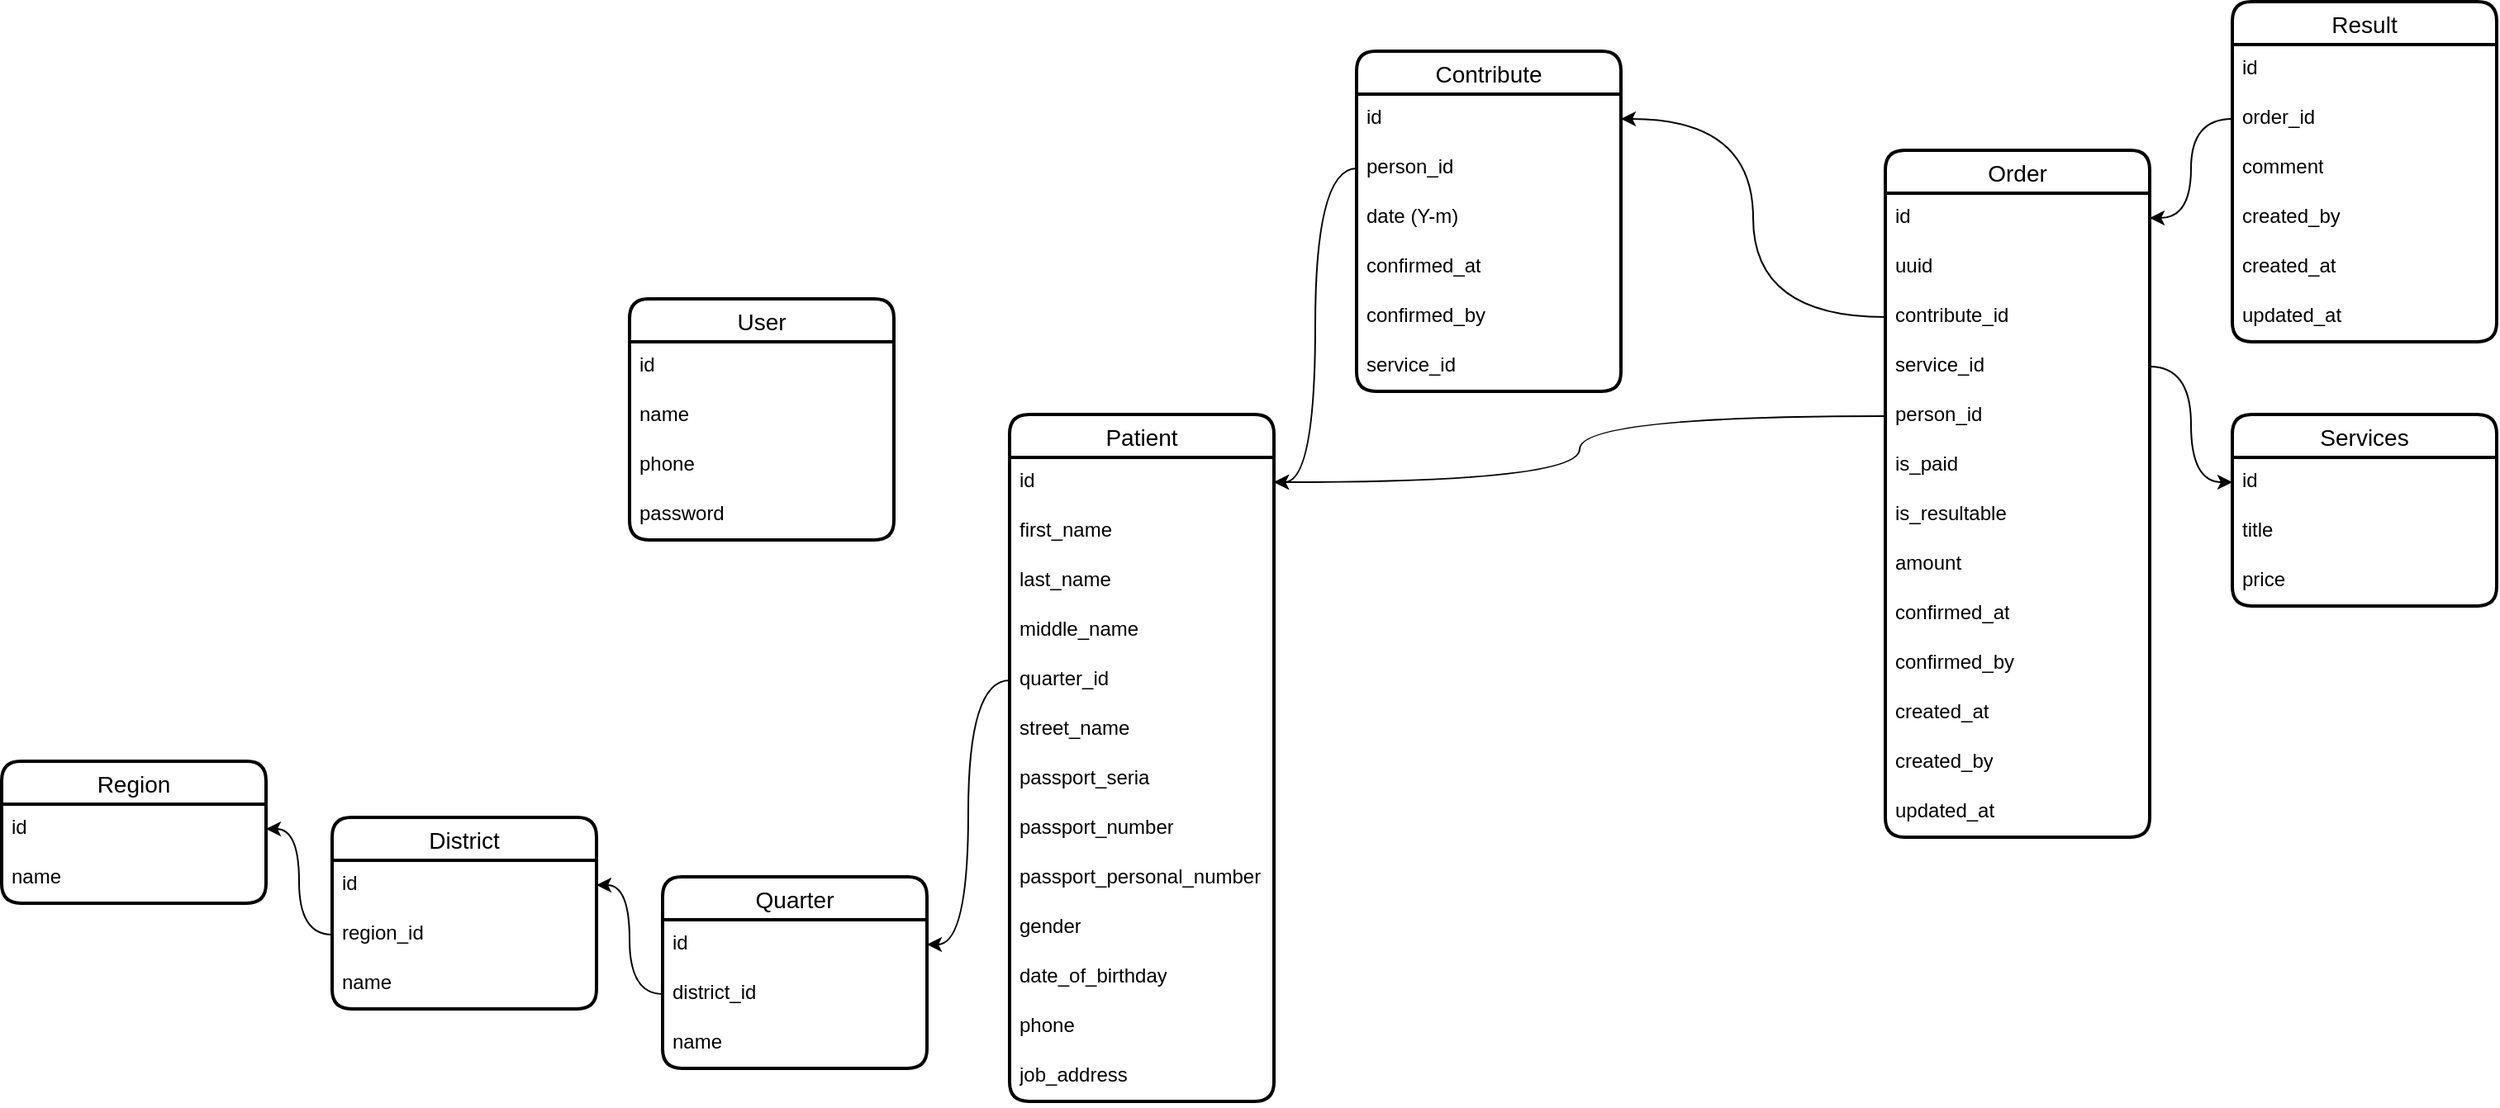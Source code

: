 <mxfile version="24.4.0" type="github" pages="3">
  <diagram id="oeY3cE-XFMkB4nPr6lH_" name="Medical">
    <mxGraphModel dx="1646" dy="422" grid="1" gridSize="10" guides="1" tooltips="1" connect="1" arrows="1" fold="1" page="1" pageScale="1" pageWidth="827" pageHeight="1169" math="0" shadow="0">
      <root>
        <mxCell id="0" />
        <mxCell id="1" parent="0" />
        <mxCell id="IxN-MtyGnQPgu1daz3V6-1" value="User" style="swimlane;fontStyle=0;childLayout=stackLayout;horizontal=1;startSize=26;horizontalStack=0;resizeParent=1;resizeParentMax=0;resizeLast=0;collapsible=1;marginBottom=0;align=center;fontSize=14;strokeWidth=2;rounded=1;shadow=0;glass=0;swimlaneLine=1;" parent="1" vertex="1">
          <mxGeometry x="30" y="560" width="160" height="146" as="geometry" />
        </mxCell>
        <mxCell id="IxN-MtyGnQPgu1daz3V6-2" value="id" style="text;strokeColor=none;fillColor=none;spacingLeft=4;spacingRight=4;overflow=hidden;rotatable=0;points=[[0,0.5],[1,0.5]];portConstraint=eastwest;fontSize=12;whiteSpace=wrap;html=1;" parent="IxN-MtyGnQPgu1daz3V6-1" vertex="1">
          <mxGeometry y="26" width="160" height="30" as="geometry" />
        </mxCell>
        <mxCell id="IxN-MtyGnQPgu1daz3V6-3" value="name" style="text;strokeColor=none;fillColor=none;spacingLeft=4;spacingRight=4;overflow=hidden;rotatable=0;points=[[0,0.5],[1,0.5]];portConstraint=eastwest;fontSize=12;whiteSpace=wrap;html=1;" parent="IxN-MtyGnQPgu1daz3V6-1" vertex="1">
          <mxGeometry y="56" width="160" height="30" as="geometry" />
        </mxCell>
        <mxCell id="IxN-MtyGnQPgu1daz3V6-4" value="phone" style="text;strokeColor=none;fillColor=none;spacingLeft=4;spacingRight=4;overflow=hidden;rotatable=0;points=[[0,0.5],[1,0.5]];portConstraint=eastwest;fontSize=12;whiteSpace=wrap;html=1;" parent="IxN-MtyGnQPgu1daz3V6-1" vertex="1">
          <mxGeometry y="86" width="160" height="30" as="geometry" />
        </mxCell>
        <mxCell id="IxN-MtyGnQPgu1daz3V6-5" value="password" style="text;strokeColor=none;fillColor=none;spacingLeft=4;spacingRight=4;overflow=hidden;rotatable=0;points=[[0,0.5],[1,0.5]];portConstraint=eastwest;fontSize=12;whiteSpace=wrap;html=1;" parent="IxN-MtyGnQPgu1daz3V6-1" vertex="1">
          <mxGeometry y="116" width="160" height="30" as="geometry" />
        </mxCell>
        <mxCell id="IxN-MtyGnQPgu1daz3V6-6" value="Patient" style="swimlane;fontStyle=0;childLayout=stackLayout;horizontal=1;startSize=26;horizontalStack=0;resizeParent=1;resizeParentMax=0;resizeLast=0;collapsible=1;marginBottom=0;align=center;fontSize=14;strokeWidth=2;rounded=1;shadow=0;glass=0;swimlaneLine=1;" parent="1" vertex="1">
          <mxGeometry x="260" y="630" width="160" height="416" as="geometry" />
        </mxCell>
        <mxCell id="IxN-MtyGnQPgu1daz3V6-7" value="id" style="text;strokeColor=none;fillColor=none;spacingLeft=4;spacingRight=4;overflow=hidden;rotatable=0;points=[[0,0.5],[1,0.5]];portConstraint=eastwest;fontSize=12;whiteSpace=wrap;html=1;" parent="IxN-MtyGnQPgu1daz3V6-6" vertex="1">
          <mxGeometry y="26" width="160" height="30" as="geometry" />
        </mxCell>
        <mxCell id="IxN-MtyGnQPgu1daz3V6-8" value="first_name" style="text;strokeColor=none;fillColor=none;spacingLeft=4;spacingRight=4;overflow=hidden;rotatable=0;points=[[0,0.5],[1,0.5]];portConstraint=eastwest;fontSize=12;whiteSpace=wrap;html=1;" parent="IxN-MtyGnQPgu1daz3V6-6" vertex="1">
          <mxGeometry y="56" width="160" height="30" as="geometry" />
        </mxCell>
        <mxCell id="IxN-MtyGnQPgu1daz3V6-9" value="last_name" style="text;strokeColor=none;fillColor=none;spacingLeft=4;spacingRight=4;overflow=hidden;rotatable=0;points=[[0,0.5],[1,0.5]];portConstraint=eastwest;fontSize=12;whiteSpace=wrap;html=1;" parent="IxN-MtyGnQPgu1daz3V6-6" vertex="1">
          <mxGeometry y="86" width="160" height="30" as="geometry" />
        </mxCell>
        <mxCell id="IxN-MtyGnQPgu1daz3V6-10" value="middle_name" style="text;strokeColor=none;fillColor=none;spacingLeft=4;spacingRight=4;overflow=hidden;rotatable=0;points=[[0,0.5],[1,0.5]];portConstraint=eastwest;fontSize=12;whiteSpace=wrap;html=1;" parent="IxN-MtyGnQPgu1daz3V6-6" vertex="1">
          <mxGeometry y="116" width="160" height="30" as="geometry" />
        </mxCell>
        <mxCell id="7ee7ygl37vqbp-rvMr5z-1" value="quarter_id" style="text;strokeColor=none;fillColor=none;spacingLeft=4;spacingRight=4;overflow=hidden;rotatable=0;points=[[0,0.5],[1,0.5]];portConstraint=eastwest;fontSize=12;whiteSpace=wrap;html=1;" parent="IxN-MtyGnQPgu1daz3V6-6" vertex="1">
          <mxGeometry y="146" width="160" height="30" as="geometry" />
        </mxCell>
        <mxCell id="7ee7ygl37vqbp-rvMr5z-2" value="street_name" style="text;strokeColor=none;fillColor=none;spacingLeft=4;spacingRight=4;overflow=hidden;rotatable=0;points=[[0,0.5],[1,0.5]];portConstraint=eastwest;fontSize=12;whiteSpace=wrap;html=1;" parent="IxN-MtyGnQPgu1daz3V6-6" vertex="1">
          <mxGeometry y="176" width="160" height="30" as="geometry" />
        </mxCell>
        <mxCell id="IxN-MtyGnQPgu1daz3V6-11" value="passport_seria" style="text;strokeColor=none;fillColor=none;spacingLeft=4;spacingRight=4;overflow=hidden;rotatable=0;points=[[0,0.5],[1,0.5]];portConstraint=eastwest;fontSize=12;whiteSpace=wrap;html=1;" parent="IxN-MtyGnQPgu1daz3V6-6" vertex="1">
          <mxGeometry y="206" width="160" height="30" as="geometry" />
        </mxCell>
        <mxCell id="IxN-MtyGnQPgu1daz3V6-12" value="passport_number" style="text;strokeColor=none;fillColor=none;spacingLeft=4;spacingRight=4;overflow=hidden;rotatable=0;points=[[0,0.5],[1,0.5]];portConstraint=eastwest;fontSize=12;whiteSpace=wrap;html=1;" parent="IxN-MtyGnQPgu1daz3V6-6" vertex="1">
          <mxGeometry y="236" width="160" height="30" as="geometry" />
        </mxCell>
        <mxCell id="jkGacZYjUtz1CkoY8Ob9-10" value="passport_personal_number" style="text;strokeColor=none;fillColor=none;spacingLeft=4;spacingRight=4;overflow=hidden;rotatable=0;points=[[0,0.5],[1,0.5]];portConstraint=eastwest;fontSize=12;whiteSpace=wrap;html=1;" parent="IxN-MtyGnQPgu1daz3V6-6" vertex="1">
          <mxGeometry y="266" width="160" height="30" as="geometry" />
        </mxCell>
        <mxCell id="jkGacZYjUtz1CkoY8Ob9-11" value="gender" style="text;strokeColor=none;fillColor=none;spacingLeft=4;spacingRight=4;overflow=hidden;rotatable=0;points=[[0,0.5],[1,0.5]];portConstraint=eastwest;fontSize=12;whiteSpace=wrap;html=1;" parent="IxN-MtyGnQPgu1daz3V6-6" vertex="1">
          <mxGeometry y="296" width="160" height="30" as="geometry" />
        </mxCell>
        <mxCell id="IxN-MtyGnQPgu1daz3V6-14" value="date_of_birthday" style="text;strokeColor=none;fillColor=none;spacingLeft=4;spacingRight=4;overflow=hidden;rotatable=0;points=[[0,0.5],[1,0.5]];portConstraint=eastwest;fontSize=12;whiteSpace=wrap;html=1;" parent="IxN-MtyGnQPgu1daz3V6-6" vertex="1">
          <mxGeometry y="326" width="160" height="30" as="geometry" />
        </mxCell>
        <mxCell id="jkGacZYjUtz1CkoY8Ob9-37" value="phone" style="text;strokeColor=none;fillColor=none;spacingLeft=4;spacingRight=4;overflow=hidden;rotatable=0;points=[[0,0.5],[1,0.5]];portConstraint=eastwest;fontSize=12;whiteSpace=wrap;html=1;" parent="IxN-MtyGnQPgu1daz3V6-6" vertex="1">
          <mxGeometry y="356" width="160" height="30" as="geometry" />
        </mxCell>
        <mxCell id="mR0TfInBqfEzTr_q8X2F-2" value="job_address" style="text;strokeColor=none;fillColor=none;spacingLeft=4;spacingRight=4;overflow=hidden;rotatable=0;points=[[0,0.5],[1,0.5]];portConstraint=eastwest;fontSize=12;whiteSpace=wrap;html=1;" parent="IxN-MtyGnQPgu1daz3V6-6" vertex="1">
          <mxGeometry y="386" width="160" height="30" as="geometry" />
        </mxCell>
        <mxCell id="jkGacZYjUtz1CkoY8Ob9-1" value="Contribute" style="swimlane;fontStyle=0;childLayout=stackLayout;horizontal=1;startSize=26;horizontalStack=0;resizeParent=1;resizeParentMax=0;resizeLast=0;collapsible=1;marginBottom=0;align=center;fontSize=14;strokeWidth=2;rounded=1;shadow=0;glass=0;swimlaneLine=1;" parent="1" vertex="1">
          <mxGeometry x="470" y="410" width="160" height="206" as="geometry" />
        </mxCell>
        <mxCell id="jkGacZYjUtz1CkoY8Ob9-2" value="id" style="text;strokeColor=none;fillColor=none;spacingLeft=4;spacingRight=4;overflow=hidden;rotatable=0;points=[[0,0.5],[1,0.5]];portConstraint=eastwest;fontSize=12;whiteSpace=wrap;html=1;" parent="jkGacZYjUtz1CkoY8Ob9-1" vertex="1">
          <mxGeometry y="26" width="160" height="30" as="geometry" />
        </mxCell>
        <mxCell id="jkGacZYjUtz1CkoY8Ob9-3" value="person_id" style="text;strokeColor=none;fillColor=none;spacingLeft=4;spacingRight=4;overflow=hidden;rotatable=0;points=[[0,0.5],[1,0.5]];portConstraint=eastwest;fontSize=12;whiteSpace=wrap;html=1;" parent="jkGacZYjUtz1CkoY8Ob9-1" vertex="1">
          <mxGeometry y="56" width="160" height="30" as="geometry" />
        </mxCell>
        <mxCell id="jkGacZYjUtz1CkoY8Ob9-13" value="date (Y-m)" style="text;strokeColor=none;fillColor=none;spacingLeft=4;spacingRight=4;overflow=hidden;rotatable=0;points=[[0,0.5],[1,0.5]];portConstraint=eastwest;fontSize=12;whiteSpace=wrap;html=1;" parent="jkGacZYjUtz1CkoY8Ob9-1" vertex="1">
          <mxGeometry y="86" width="160" height="30" as="geometry" />
        </mxCell>
        <mxCell id="jkGacZYjUtz1CkoY8Ob9-5" value="confirmed_at" style="text;strokeColor=none;fillColor=none;spacingLeft=4;spacingRight=4;overflow=hidden;rotatable=0;points=[[0,0.5],[1,0.5]];portConstraint=eastwest;fontSize=12;whiteSpace=wrap;html=1;" parent="jkGacZYjUtz1CkoY8Ob9-1" vertex="1">
          <mxGeometry y="116" width="160" height="30" as="geometry" />
        </mxCell>
        <mxCell id="jkGacZYjUtz1CkoY8Ob9-6" value="confirmed_by" style="text;strokeColor=none;fillColor=none;spacingLeft=4;spacingRight=4;overflow=hidden;rotatable=0;points=[[0,0.5],[1,0.5]];portConstraint=eastwest;fontSize=12;whiteSpace=wrap;html=1;" parent="jkGacZYjUtz1CkoY8Ob9-1" vertex="1">
          <mxGeometry y="146" width="160" height="30" as="geometry" />
        </mxCell>
        <mxCell id="jkGacZYjUtz1CkoY8Ob9-27" value="service_id" style="text;strokeColor=none;fillColor=none;spacingLeft=4;spacingRight=4;overflow=hidden;rotatable=0;points=[[0,0.5],[1,0.5]];portConstraint=eastwest;fontSize=12;whiteSpace=wrap;html=1;" parent="jkGacZYjUtz1CkoY8Ob9-1" vertex="1">
          <mxGeometry y="176" width="160" height="30" as="geometry" />
        </mxCell>
        <mxCell id="jkGacZYjUtz1CkoY8Ob9-12" style="edgeStyle=orthogonalEdgeStyle;rounded=0;orthogonalLoop=1;jettySize=auto;html=1;entryX=1;entryY=0.5;entryDx=0;entryDy=0;curved=1;" parent="1" source="jkGacZYjUtz1CkoY8Ob9-3" target="IxN-MtyGnQPgu1daz3V6-7" edge="1">
          <mxGeometry relative="1" as="geometry" />
        </mxCell>
        <mxCell id="jkGacZYjUtz1CkoY8Ob9-14" value="Services" style="swimlane;fontStyle=0;childLayout=stackLayout;horizontal=1;startSize=26;horizontalStack=0;resizeParent=1;resizeParentMax=0;resizeLast=0;collapsible=1;marginBottom=0;align=center;fontSize=14;strokeWidth=2;rounded=1;shadow=0;glass=0;swimlaneLine=1;" parent="1" vertex="1">
          <mxGeometry x="1000" y="630" width="160" height="116" as="geometry" />
        </mxCell>
        <mxCell id="jkGacZYjUtz1CkoY8Ob9-15" value="id" style="text;strokeColor=none;fillColor=none;spacingLeft=4;spacingRight=4;overflow=hidden;rotatable=0;points=[[0,0.5],[1,0.5]];portConstraint=eastwest;fontSize=12;whiteSpace=wrap;html=1;" parent="jkGacZYjUtz1CkoY8Ob9-14" vertex="1">
          <mxGeometry y="26" width="160" height="30" as="geometry" />
        </mxCell>
        <mxCell id="jkGacZYjUtz1CkoY8Ob9-16" value="title" style="text;strokeColor=none;fillColor=none;spacingLeft=4;spacingRight=4;overflow=hidden;rotatable=0;points=[[0,0.5],[1,0.5]];portConstraint=eastwest;fontSize=12;whiteSpace=wrap;html=1;" parent="jkGacZYjUtz1CkoY8Ob9-14" vertex="1">
          <mxGeometry y="56" width="160" height="30" as="geometry" />
        </mxCell>
        <mxCell id="jkGacZYjUtz1CkoY8Ob9-26" value="price" style="text;strokeColor=none;fillColor=none;spacingLeft=4;spacingRight=4;overflow=hidden;rotatable=0;points=[[0,0.5],[1,0.5]];portConstraint=eastwest;fontSize=12;whiteSpace=wrap;html=1;" parent="jkGacZYjUtz1CkoY8Ob9-14" vertex="1">
          <mxGeometry y="86" width="160" height="30" as="geometry" />
        </mxCell>
        <mxCell id="jkGacZYjUtz1CkoY8Ob9-19" value="Order" style="swimlane;fontStyle=0;childLayout=stackLayout;horizontal=1;startSize=26;horizontalStack=0;resizeParent=1;resizeParentMax=0;resizeLast=0;collapsible=1;marginBottom=0;align=center;fontSize=14;strokeWidth=2;rounded=1;shadow=0;glass=0;swimlaneLine=1;" parent="1" vertex="1">
          <mxGeometry x="790" y="470" width="160" height="416" as="geometry" />
        </mxCell>
        <mxCell id="jkGacZYjUtz1CkoY8Ob9-20" value="id" style="text;strokeColor=none;fillColor=none;spacingLeft=4;spacingRight=4;overflow=hidden;rotatable=0;points=[[0,0.5],[1,0.5]];portConstraint=eastwest;fontSize=12;whiteSpace=wrap;html=1;" parent="jkGacZYjUtz1CkoY8Ob9-19" vertex="1">
          <mxGeometry y="26" width="160" height="30" as="geometry" />
        </mxCell>
        <mxCell id="jkGacZYjUtz1CkoY8Ob9-55" value="uuid" style="text;strokeColor=none;fillColor=none;spacingLeft=4;spacingRight=4;overflow=hidden;rotatable=0;points=[[0,0.5],[1,0.5]];portConstraint=eastwest;fontSize=12;whiteSpace=wrap;html=1;" parent="jkGacZYjUtz1CkoY8Ob9-19" vertex="1">
          <mxGeometry y="56" width="160" height="30" as="geometry" />
        </mxCell>
        <mxCell id="jkGacZYjUtz1CkoY8Ob9-29" value="contribute_id" style="text;strokeColor=none;fillColor=none;spacingLeft=4;spacingRight=4;overflow=hidden;rotatable=0;points=[[0,0.5],[1,0.5]];portConstraint=eastwest;fontSize=12;whiteSpace=wrap;html=1;" parent="jkGacZYjUtz1CkoY8Ob9-19" vertex="1">
          <mxGeometry y="86" width="160" height="30" as="geometry" />
        </mxCell>
        <mxCell id="jkGacZYjUtz1CkoY8Ob9-22" value="service_id" style="text;strokeColor=none;fillColor=none;spacingLeft=4;spacingRight=4;overflow=hidden;rotatable=0;points=[[0,0.5],[1,0.5]];portConstraint=eastwest;fontSize=12;whiteSpace=wrap;html=1;" parent="jkGacZYjUtz1CkoY8Ob9-19" vertex="1">
          <mxGeometry y="116" width="160" height="30" as="geometry" />
        </mxCell>
        <mxCell id="jkGacZYjUtz1CkoY8Ob9-21" value="person_id" style="text;strokeColor=none;fillColor=none;spacingLeft=4;spacingRight=4;overflow=hidden;rotatable=0;points=[[0,0.5],[1,0.5]];portConstraint=eastwest;fontSize=12;whiteSpace=wrap;html=1;" parent="jkGacZYjUtz1CkoY8Ob9-19" vertex="1">
          <mxGeometry y="146" width="160" height="30" as="geometry" />
        </mxCell>
        <mxCell id="jkGacZYjUtz1CkoY8Ob9-25" value="is_paid" style="text;strokeColor=none;fillColor=none;spacingLeft=4;spacingRight=4;overflow=hidden;rotatable=0;points=[[0,0.5],[1,0.5]];portConstraint=eastwest;fontSize=12;whiteSpace=wrap;html=1;" parent="jkGacZYjUtz1CkoY8Ob9-19" vertex="1">
          <mxGeometry y="176" width="160" height="30" as="geometry" />
        </mxCell>
        <mxCell id="mR0TfInBqfEzTr_q8X2F-1" value="is_resultable" style="text;strokeColor=none;fillColor=none;spacingLeft=4;spacingRight=4;overflow=hidden;rotatable=0;points=[[0,0.5],[1,0.5]];portConstraint=eastwest;fontSize=12;whiteSpace=wrap;html=1;" parent="jkGacZYjUtz1CkoY8Ob9-19" vertex="1">
          <mxGeometry y="206" width="160" height="30" as="geometry" />
        </mxCell>
        <mxCell id="jkGacZYjUtz1CkoY8Ob9-34" value="amount" style="text;strokeColor=none;fillColor=none;spacingLeft=4;spacingRight=4;overflow=hidden;rotatable=0;points=[[0,0.5],[1,0.5]];portConstraint=eastwest;fontSize=12;whiteSpace=wrap;html=1;" parent="jkGacZYjUtz1CkoY8Ob9-19" vertex="1">
          <mxGeometry y="236" width="160" height="30" as="geometry" />
        </mxCell>
        <mxCell id="jkGacZYjUtz1CkoY8Ob9-33" value="confirmed_at" style="text;strokeColor=none;fillColor=none;spacingLeft=4;spacingRight=4;overflow=hidden;rotatable=0;points=[[0,0.5],[1,0.5]];portConstraint=eastwest;fontSize=12;whiteSpace=wrap;html=1;" parent="jkGacZYjUtz1CkoY8Ob9-19" vertex="1">
          <mxGeometry y="266" width="160" height="30" as="geometry" />
        </mxCell>
        <mxCell id="jkGacZYjUtz1CkoY8Ob9-35" value="confirmed_by" style="text;strokeColor=none;fillColor=none;spacingLeft=4;spacingRight=4;overflow=hidden;rotatable=0;points=[[0,0.5],[1,0.5]];portConstraint=eastwest;fontSize=12;whiteSpace=wrap;html=1;" parent="jkGacZYjUtz1CkoY8Ob9-19" vertex="1">
          <mxGeometry y="296" width="160" height="30" as="geometry" />
        </mxCell>
        <mxCell id="jkGacZYjUtz1CkoY8Ob9-31" value="created_at" style="text;strokeColor=none;fillColor=none;spacingLeft=4;spacingRight=4;overflow=hidden;rotatable=0;points=[[0,0.5],[1,0.5]];portConstraint=eastwest;fontSize=12;whiteSpace=wrap;html=1;" parent="jkGacZYjUtz1CkoY8Ob9-19" vertex="1">
          <mxGeometry y="326" width="160" height="30" as="geometry" />
        </mxCell>
        <mxCell id="jkGacZYjUtz1CkoY8Ob9-36" value="created_by" style="text;strokeColor=none;fillColor=none;spacingLeft=4;spacingRight=4;overflow=hidden;rotatable=0;points=[[0,0.5],[1,0.5]];portConstraint=eastwest;fontSize=12;whiteSpace=wrap;html=1;" parent="jkGacZYjUtz1CkoY8Ob9-19" vertex="1">
          <mxGeometry y="356" width="160" height="30" as="geometry" />
        </mxCell>
        <mxCell id="jkGacZYjUtz1CkoY8Ob9-32" value="updated_at" style="text;strokeColor=none;fillColor=none;spacingLeft=4;spacingRight=4;overflow=hidden;rotatable=0;points=[[0,0.5],[1,0.5]];portConstraint=eastwest;fontSize=12;whiteSpace=wrap;html=1;" parent="jkGacZYjUtz1CkoY8Ob9-19" vertex="1">
          <mxGeometry y="386" width="160" height="30" as="geometry" />
        </mxCell>
        <mxCell id="jkGacZYjUtz1CkoY8Ob9-23" style="edgeStyle=orthogonalEdgeStyle;rounded=0;orthogonalLoop=1;jettySize=auto;html=1;entryX=0;entryY=0.5;entryDx=0;entryDy=0;curved=1;" parent="1" source="jkGacZYjUtz1CkoY8Ob9-22" target="jkGacZYjUtz1CkoY8Ob9-15" edge="1">
          <mxGeometry relative="1" as="geometry" />
        </mxCell>
        <mxCell id="jkGacZYjUtz1CkoY8Ob9-24" style="edgeStyle=orthogonalEdgeStyle;rounded=0;orthogonalLoop=1;jettySize=auto;html=1;entryX=1;entryY=0.5;entryDx=0;entryDy=0;curved=1;" parent="1" source="jkGacZYjUtz1CkoY8Ob9-21" target="IxN-MtyGnQPgu1daz3V6-7" edge="1">
          <mxGeometry relative="1" as="geometry" />
        </mxCell>
        <mxCell id="jkGacZYjUtz1CkoY8Ob9-30" style="edgeStyle=orthogonalEdgeStyle;rounded=0;orthogonalLoop=1;jettySize=auto;html=1;entryX=1;entryY=0.5;entryDx=0;entryDy=0;curved=1;" parent="1" source="jkGacZYjUtz1CkoY8Ob9-29" target="jkGacZYjUtz1CkoY8Ob9-2" edge="1">
          <mxGeometry relative="1" as="geometry" />
        </mxCell>
        <mxCell id="jkGacZYjUtz1CkoY8Ob9-50" value="Result" style="swimlane;fontStyle=0;childLayout=stackLayout;horizontal=1;startSize=26;horizontalStack=0;resizeParent=1;resizeParentMax=0;resizeLast=0;collapsible=1;marginBottom=0;align=center;fontSize=14;strokeWidth=2;rounded=1;shadow=0;glass=0;swimlaneLine=1;" parent="1" vertex="1">
          <mxGeometry x="1000" y="380" width="160" height="206" as="geometry" />
        </mxCell>
        <mxCell id="jkGacZYjUtz1CkoY8Ob9-51" value="id" style="text;strokeColor=none;fillColor=none;spacingLeft=4;spacingRight=4;overflow=hidden;rotatable=0;points=[[0,0.5],[1,0.5]];portConstraint=eastwest;fontSize=12;whiteSpace=wrap;html=1;" parent="jkGacZYjUtz1CkoY8Ob9-50" vertex="1">
          <mxGeometry y="26" width="160" height="30" as="geometry" />
        </mxCell>
        <mxCell id="jkGacZYjUtz1CkoY8Ob9-52" value="order_id" style="text;strokeColor=none;fillColor=none;spacingLeft=4;spacingRight=4;overflow=hidden;rotatable=0;points=[[0,0.5],[1,0.5]];portConstraint=eastwest;fontSize=12;whiteSpace=wrap;html=1;" parent="jkGacZYjUtz1CkoY8Ob9-50" vertex="1">
          <mxGeometry y="56" width="160" height="30" as="geometry" />
        </mxCell>
        <mxCell id="jkGacZYjUtz1CkoY8Ob9-58" value="comment" style="text;strokeColor=none;fillColor=none;spacingLeft=4;spacingRight=4;overflow=hidden;rotatable=0;points=[[0,0.5],[1,0.5]];portConstraint=eastwest;fontSize=12;whiteSpace=wrap;html=1;" parent="jkGacZYjUtz1CkoY8Ob9-50" vertex="1">
          <mxGeometry y="86" width="160" height="30" as="geometry" />
        </mxCell>
        <mxCell id="jkGacZYjUtz1CkoY8Ob9-56" value="created_by" style="text;strokeColor=none;fillColor=none;spacingLeft=4;spacingRight=4;overflow=hidden;rotatable=0;points=[[0,0.5],[1,0.5]];portConstraint=eastwest;fontSize=12;whiteSpace=wrap;html=1;" parent="jkGacZYjUtz1CkoY8Ob9-50" vertex="1">
          <mxGeometry y="116" width="160" height="30" as="geometry" />
        </mxCell>
        <mxCell id="jkGacZYjUtz1CkoY8Ob9-54" value="created_at" style="text;strokeColor=none;fillColor=none;spacingLeft=4;spacingRight=4;overflow=hidden;rotatable=0;points=[[0,0.5],[1,0.5]];portConstraint=eastwest;fontSize=12;whiteSpace=wrap;html=1;" parent="jkGacZYjUtz1CkoY8Ob9-50" vertex="1">
          <mxGeometry y="146" width="160" height="30" as="geometry" />
        </mxCell>
        <mxCell id="jkGacZYjUtz1CkoY8Ob9-57" value="updated_at" style="text;strokeColor=none;fillColor=none;spacingLeft=4;spacingRight=4;overflow=hidden;rotatable=0;points=[[0,0.5],[1,0.5]];portConstraint=eastwest;fontSize=12;whiteSpace=wrap;html=1;" parent="jkGacZYjUtz1CkoY8Ob9-50" vertex="1">
          <mxGeometry y="176" width="160" height="30" as="geometry" />
        </mxCell>
        <mxCell id="jkGacZYjUtz1CkoY8Ob9-60" style="edgeStyle=orthogonalEdgeStyle;rounded=0;orthogonalLoop=1;jettySize=auto;html=1;entryX=1;entryY=0.5;entryDx=0;entryDy=0;curved=1;" parent="1" source="jkGacZYjUtz1CkoY8Ob9-52" target="jkGacZYjUtz1CkoY8Ob9-20" edge="1">
          <mxGeometry relative="1" as="geometry" />
        </mxCell>
        <mxCell id="hEKdvdQG2R6V9xvc2-1F-1" value="Region" style="swimlane;fontStyle=0;childLayout=stackLayout;horizontal=1;startSize=26;horizontalStack=0;resizeParent=1;resizeParentMax=0;resizeLast=0;collapsible=1;marginBottom=0;align=center;fontSize=14;strokeWidth=2;rounded=1;shadow=0;glass=0;swimlaneLine=1;" parent="1" vertex="1">
          <mxGeometry x="-350" y="840" width="160" height="86" as="geometry" />
        </mxCell>
        <mxCell id="hEKdvdQG2R6V9xvc2-1F-2" value="id" style="text;strokeColor=none;fillColor=none;spacingLeft=4;spacingRight=4;overflow=hidden;rotatable=0;points=[[0,0.5],[1,0.5]];portConstraint=eastwest;fontSize=12;whiteSpace=wrap;html=1;" parent="hEKdvdQG2R6V9xvc2-1F-1" vertex="1">
          <mxGeometry y="26" width="160" height="30" as="geometry" />
        </mxCell>
        <mxCell id="hEKdvdQG2R6V9xvc2-1F-3" value="name" style="text;strokeColor=none;fillColor=none;spacingLeft=4;spacingRight=4;overflow=hidden;rotatable=0;points=[[0,0.5],[1,0.5]];portConstraint=eastwest;fontSize=12;whiteSpace=wrap;html=1;" parent="hEKdvdQG2R6V9xvc2-1F-1" vertex="1">
          <mxGeometry y="56" width="160" height="30" as="geometry" />
        </mxCell>
        <mxCell id="hEKdvdQG2R6V9xvc2-1F-8" value="District" style="swimlane;fontStyle=0;childLayout=stackLayout;horizontal=1;startSize=26;horizontalStack=0;resizeParent=1;resizeParentMax=0;resizeLast=0;collapsible=1;marginBottom=0;align=center;fontSize=14;strokeWidth=2;rounded=1;shadow=0;glass=0;swimlaneLine=1;" parent="1" vertex="1">
          <mxGeometry x="-150" y="874" width="160" height="116" as="geometry" />
        </mxCell>
        <mxCell id="hEKdvdQG2R6V9xvc2-1F-9" value="id" style="text;strokeColor=none;fillColor=none;spacingLeft=4;spacingRight=4;overflow=hidden;rotatable=0;points=[[0,0.5],[1,0.5]];portConstraint=eastwest;fontSize=12;whiteSpace=wrap;html=1;" parent="hEKdvdQG2R6V9xvc2-1F-8" vertex="1">
          <mxGeometry y="26" width="160" height="30" as="geometry" />
        </mxCell>
        <mxCell id="hEKdvdQG2R6V9xvc2-1F-11" value="region_id" style="text;strokeColor=none;fillColor=none;spacingLeft=4;spacingRight=4;overflow=hidden;rotatable=0;points=[[0,0.5],[1,0.5]];portConstraint=eastwest;fontSize=12;whiteSpace=wrap;html=1;" parent="hEKdvdQG2R6V9xvc2-1F-8" vertex="1">
          <mxGeometry y="56" width="160" height="30" as="geometry" />
        </mxCell>
        <mxCell id="hEKdvdQG2R6V9xvc2-1F-10" value="name" style="text;strokeColor=none;fillColor=none;spacingLeft=4;spacingRight=4;overflow=hidden;rotatable=0;points=[[0,0.5],[1,0.5]];portConstraint=eastwest;fontSize=12;whiteSpace=wrap;html=1;" parent="hEKdvdQG2R6V9xvc2-1F-8" vertex="1">
          <mxGeometry y="86" width="160" height="30" as="geometry" />
        </mxCell>
        <mxCell id="hEKdvdQG2R6V9xvc2-1F-12" style="edgeStyle=orthogonalEdgeStyle;rounded=0;orthogonalLoop=1;jettySize=auto;html=1;entryX=1;entryY=0.5;entryDx=0;entryDy=0;curved=1;" parent="1" source="hEKdvdQG2R6V9xvc2-1F-11" target="hEKdvdQG2R6V9xvc2-1F-2" edge="1">
          <mxGeometry relative="1" as="geometry" />
        </mxCell>
        <mxCell id="7ee7ygl37vqbp-rvMr5z-3" value="Quarter" style="swimlane;fontStyle=0;childLayout=stackLayout;horizontal=1;startSize=26;horizontalStack=0;resizeParent=1;resizeParentMax=0;resizeLast=0;collapsible=1;marginBottom=0;align=center;fontSize=14;strokeWidth=2;rounded=1;shadow=0;glass=0;swimlaneLine=1;" parent="1" vertex="1">
          <mxGeometry x="50" y="910" width="160" height="116" as="geometry" />
        </mxCell>
        <mxCell id="7ee7ygl37vqbp-rvMr5z-4" value="id" style="text;strokeColor=none;fillColor=none;spacingLeft=4;spacingRight=4;overflow=hidden;rotatable=0;points=[[0,0.5],[1,0.5]];portConstraint=eastwest;fontSize=12;whiteSpace=wrap;html=1;" parent="7ee7ygl37vqbp-rvMr5z-3" vertex="1">
          <mxGeometry y="26" width="160" height="30" as="geometry" />
        </mxCell>
        <mxCell id="7ee7ygl37vqbp-rvMr5z-5" value="district_id" style="text;strokeColor=none;fillColor=none;spacingLeft=4;spacingRight=4;overflow=hidden;rotatable=0;points=[[0,0.5],[1,0.5]];portConstraint=eastwest;fontSize=12;whiteSpace=wrap;html=1;" parent="7ee7ygl37vqbp-rvMr5z-3" vertex="1">
          <mxGeometry y="56" width="160" height="30" as="geometry" />
        </mxCell>
        <mxCell id="7ee7ygl37vqbp-rvMr5z-6" value="name" style="text;strokeColor=none;fillColor=none;spacingLeft=4;spacingRight=4;overflow=hidden;rotatable=0;points=[[0,0.5],[1,0.5]];portConstraint=eastwest;fontSize=12;whiteSpace=wrap;html=1;" parent="7ee7ygl37vqbp-rvMr5z-3" vertex="1">
          <mxGeometry y="86" width="160" height="30" as="geometry" />
        </mxCell>
        <mxCell id="7ee7ygl37vqbp-rvMr5z-7" style="edgeStyle=orthogonalEdgeStyle;rounded=0;orthogonalLoop=1;jettySize=auto;html=1;entryX=1;entryY=0.5;entryDx=0;entryDy=0;curved=1;" parent="1" source="7ee7ygl37vqbp-rvMr5z-5" target="hEKdvdQG2R6V9xvc2-1F-9" edge="1">
          <mxGeometry relative="1" as="geometry" />
        </mxCell>
        <mxCell id="7ee7ygl37vqbp-rvMr5z-8" style="edgeStyle=orthogonalEdgeStyle;rounded=0;orthogonalLoop=1;jettySize=auto;html=1;entryX=1;entryY=0.5;entryDx=0;entryDy=0;curved=1;" parent="1" source="7ee7ygl37vqbp-rvMr5z-1" target="7ee7ygl37vqbp-rvMr5z-4" edge="1">
          <mxGeometry relative="1" as="geometry" />
        </mxCell>
      </root>
    </mxGraphModel>
  </diagram>
  <diagram name="Страница — 1" id="cq1RkQdnWdCknx8v1dZf">
    <mxGraphModel dx="1687" dy="922" grid="1" gridSize="10" guides="1" tooltips="1" connect="1" arrows="1" fold="1" page="1" pageScale="1" pageWidth="827" pageHeight="1169" math="0" shadow="0">
      <root>
        <mxCell id="0" />
        <mxCell id="1" parent="0" />
        <mxCell id="Bw7WK7scabtvWoOg7G1q-1" value="User" style="swimlane;fontStyle=0;childLayout=stackLayout;horizontal=1;startSize=26;horizontalStack=0;resizeParent=1;resizeParentMax=0;resizeLast=0;collapsible=1;marginBottom=0;align=center;fontSize=14;strokeWidth=2;rounded=1;shadow=0;glass=0;swimlaneLine=1;" parent="1" vertex="1">
          <mxGeometry x="30" y="655" width="160" height="146" as="geometry" />
        </mxCell>
        <mxCell id="Bw7WK7scabtvWoOg7G1q-2" value="id" style="text;strokeColor=none;fillColor=none;spacingLeft=4;spacingRight=4;overflow=hidden;rotatable=0;points=[[0,0.5],[1,0.5]];portConstraint=eastwest;fontSize=12;whiteSpace=wrap;html=1;" parent="Bw7WK7scabtvWoOg7G1q-1" vertex="1">
          <mxGeometry y="26" width="160" height="30" as="geometry" />
        </mxCell>
        <mxCell id="Bw7WK7scabtvWoOg7G1q-3" value="name" style="text;strokeColor=none;fillColor=none;spacingLeft=4;spacingRight=4;overflow=hidden;rotatable=0;points=[[0,0.5],[1,0.5]];portConstraint=eastwest;fontSize=12;whiteSpace=wrap;html=1;" parent="Bw7WK7scabtvWoOg7G1q-1" vertex="1">
          <mxGeometry y="56" width="160" height="30" as="geometry" />
        </mxCell>
        <mxCell id="Bw7WK7scabtvWoOg7G1q-4" value="phone" style="text;strokeColor=none;fillColor=none;spacingLeft=4;spacingRight=4;overflow=hidden;rotatable=0;points=[[0,0.5],[1,0.5]];portConstraint=eastwest;fontSize=12;whiteSpace=wrap;html=1;" parent="Bw7WK7scabtvWoOg7G1q-1" vertex="1">
          <mxGeometry y="86" width="160" height="30" as="geometry" />
        </mxCell>
        <mxCell id="Bw7WK7scabtvWoOg7G1q-5" value="password" style="text;strokeColor=none;fillColor=none;spacingLeft=4;spacingRight=4;overflow=hidden;rotatable=0;points=[[0,0.5],[1,0.5]];portConstraint=eastwest;fontSize=12;whiteSpace=wrap;html=1;" parent="Bw7WK7scabtvWoOg7G1q-1" vertex="1">
          <mxGeometry y="116" width="160" height="30" as="geometry" />
        </mxCell>
        <mxCell id="HhgMpAmbRqFXfBQsOlKJ-1" value="Structure" style="swimlane;fontStyle=0;childLayout=stackLayout;horizontal=1;startSize=26;horizontalStack=0;resizeParent=1;resizeParentMax=0;resizeLast=0;collapsible=1;marginBottom=0;align=center;fontSize=14;strokeWidth=2;rounded=1;shadow=0;glass=0;swimlaneLine=1;" parent="1" vertex="1">
          <mxGeometry x="400" y="480" width="160" height="296" as="geometry" />
        </mxCell>
        <mxCell id="HhgMpAmbRqFXfBQsOlKJ-2" value="id" style="text;strokeColor=none;fillColor=none;spacingLeft=4;spacingRight=4;overflow=hidden;rotatable=0;points=[[0,0.5],[1,0.5]];portConstraint=eastwest;fontSize=12;whiteSpace=wrap;html=1;" parent="HhgMpAmbRqFXfBQsOlKJ-1" vertex="1">
          <mxGeometry y="26" width="160" height="30" as="geometry" />
        </mxCell>
        <mxCell id="HhgMpAmbRqFXfBQsOlKJ-9" value="structure_type_id" style="text;strokeColor=none;fillColor=none;spacingLeft=4;spacingRight=4;overflow=hidden;rotatable=0;points=[[0,0.5],[1,0.5]];portConstraint=eastwest;fontSize=12;whiteSpace=wrap;html=1;" parent="HhgMpAmbRqFXfBQsOlKJ-1" vertex="1">
          <mxGeometry y="56" width="160" height="30" as="geometry" />
        </mxCell>
        <mxCell id="HhgMpAmbRqFXfBQsOlKJ-3" value="name" style="text;strokeColor=none;fillColor=none;spacingLeft=4;spacingRight=4;overflow=hidden;rotatable=0;points=[[0,0.5],[1,0.5]];portConstraint=eastwest;fontSize=12;whiteSpace=wrap;html=1;" parent="HhgMpAmbRqFXfBQsOlKJ-1" vertex="1">
          <mxGeometry y="86" width="160" height="30" as="geometry" />
        </mxCell>
        <mxCell id="HhgMpAmbRqFXfBQsOlKJ-4" value="district_id" style="text;strokeColor=none;fillColor=none;spacingLeft=4;spacingRight=4;overflow=hidden;rotatable=0;points=[[0,0.5],[1,0.5]];portConstraint=eastwest;fontSize=12;whiteSpace=wrap;html=1;" parent="HhgMpAmbRqFXfBQsOlKJ-1" vertex="1">
          <mxGeometry y="116" width="160" height="30" as="geometry" />
        </mxCell>
        <mxCell id="HhgMpAmbRqFXfBQsOlKJ-6" value="quarter_id" style="text;strokeColor=none;fillColor=none;spacingLeft=4;spacingRight=4;overflow=hidden;rotatable=0;points=[[0,0.5],[1,0.5]];portConstraint=eastwest;fontSize=12;whiteSpace=wrap;html=1;" parent="HhgMpAmbRqFXfBQsOlKJ-1" vertex="1">
          <mxGeometry y="146" width="160" height="30" as="geometry" />
        </mxCell>
        <mxCell id="HhgMpAmbRqFXfBQsOlKJ-8" value="street" style="text;strokeColor=none;fillColor=none;spacingLeft=4;spacingRight=4;overflow=hidden;rotatable=0;points=[[0,0.5],[1,0.5]];portConstraint=eastwest;fontSize=12;whiteSpace=wrap;html=1;" parent="HhgMpAmbRqFXfBQsOlKJ-1" vertex="1">
          <mxGeometry y="176" width="160" height="30" as="geometry" />
        </mxCell>
        <mxCell id="HhgMpAmbRqFXfBQsOlKJ-17" value="date_of_construction" style="text;strokeColor=none;fillColor=none;spacingLeft=4;spacingRight=4;overflow=hidden;rotatable=0;points=[[0,0.5],[1,0.5]];portConstraint=eastwest;fontSize=12;whiteSpace=wrap;html=1;" parent="HhgMpAmbRqFXfBQsOlKJ-1" vertex="1">
          <mxGeometry y="206" width="160" height="30" as="geometry" />
        </mxCell>
        <mxCell id="HhgMpAmbRqFXfBQsOlKJ-7" value="power" style="text;strokeColor=none;fillColor=none;spacingLeft=4;spacingRight=4;overflow=hidden;rotatable=0;points=[[0,0.5],[1,0.5]];portConstraint=eastwest;fontSize=12;whiteSpace=wrap;html=1;" parent="HhgMpAmbRqFXfBQsOlKJ-1" vertex="1">
          <mxGeometry y="236" width="160" height="30" as="geometry" />
        </mxCell>
        <mxCell id="HhgMpAmbRqFXfBQsOlKJ-16" value="present_power" style="text;strokeColor=none;fillColor=none;spacingLeft=4;spacingRight=4;overflow=hidden;rotatable=0;points=[[0,0.5],[1,0.5]];portConstraint=eastwest;fontSize=12;whiteSpace=wrap;html=1;" parent="HhgMpAmbRqFXfBQsOlKJ-1" vertex="1">
          <mxGeometry y="266" width="160" height="30" as="geometry" />
        </mxCell>
        <mxCell id="HhgMpAmbRqFXfBQsOlKJ-10" value="StructureType" style="swimlane;fontStyle=0;childLayout=stackLayout;horizontal=1;startSize=26;horizontalStack=0;resizeParent=1;resizeParentMax=0;resizeLast=0;collapsible=1;marginBottom=0;align=center;fontSize=14;strokeWidth=2;rounded=1;shadow=0;glass=0;swimlaneLine=1;" parent="1" vertex="1">
          <mxGeometry x="200" y="400" width="160" height="86" as="geometry" />
        </mxCell>
        <mxCell id="HhgMpAmbRqFXfBQsOlKJ-11" value="id" style="text;strokeColor=none;fillColor=none;spacingLeft=4;spacingRight=4;overflow=hidden;rotatable=0;points=[[0,0.5],[1,0.5]];portConstraint=eastwest;fontSize=12;whiteSpace=wrap;html=1;" parent="HhgMpAmbRqFXfBQsOlKJ-10" vertex="1">
          <mxGeometry y="26" width="160" height="30" as="geometry" />
        </mxCell>
        <mxCell id="HhgMpAmbRqFXfBQsOlKJ-12" value="name" style="text;strokeColor=none;fillColor=none;spacingLeft=4;spacingRight=4;overflow=hidden;rotatable=0;points=[[0,0.5],[1,0.5]];portConstraint=eastwest;fontSize=12;whiteSpace=wrap;html=1;" parent="HhgMpAmbRqFXfBQsOlKJ-10" vertex="1">
          <mxGeometry y="56" width="160" height="30" as="geometry" />
        </mxCell>
        <mxCell id="HhgMpAmbRqFXfBQsOlKJ-15" style="edgeStyle=orthogonalEdgeStyle;rounded=0;orthogonalLoop=1;jettySize=auto;html=1;entryX=1;entryY=0.5;entryDx=0;entryDy=0;curved=1;" parent="1" source="HhgMpAmbRqFXfBQsOlKJ-9" target="HhgMpAmbRqFXfBQsOlKJ-11" edge="1">
          <mxGeometry relative="1" as="geometry" />
        </mxCell>
        <mxCell id="HhgMpAmbRqFXfBQsOlKJ-18" value="Reconstruction" style="swimlane;fontStyle=0;childLayout=stackLayout;horizontal=1;startSize=26;horizontalStack=0;resizeParent=1;resizeParentMax=0;resizeLast=0;collapsible=1;marginBottom=0;align=center;fontSize=14;strokeWidth=2;rounded=1;shadow=0;glass=0;swimlaneLine=1;" parent="1" vertex="1">
          <mxGeometry x="610" y="520" width="160" height="176" as="geometry" />
        </mxCell>
        <mxCell id="HhgMpAmbRqFXfBQsOlKJ-19" value="id" style="text;strokeColor=none;fillColor=none;spacingLeft=4;spacingRight=4;overflow=hidden;rotatable=0;points=[[0,0.5],[1,0.5]];portConstraint=eastwest;fontSize=12;whiteSpace=wrap;html=1;" parent="HhgMpAmbRqFXfBQsOlKJ-18" vertex="1">
          <mxGeometry y="26" width="160" height="30" as="geometry" />
        </mxCell>
        <mxCell id="HhgMpAmbRqFXfBQsOlKJ-20" value="structure_id" style="text;strokeColor=none;fillColor=none;spacingLeft=4;spacingRight=4;overflow=hidden;rotatable=0;points=[[0,0.5],[1,0.5]];portConstraint=eastwest;fontSize=12;whiteSpace=wrap;html=1;" parent="HhgMpAmbRqFXfBQsOlKJ-18" vertex="1">
          <mxGeometry y="56" width="160" height="30" as="geometry" />
        </mxCell>
        <mxCell id="HhgMpAmbRqFXfBQsOlKJ-29" value="reconstruction_type_id" style="text;strokeColor=none;fillColor=none;spacingLeft=4;spacingRight=4;overflow=hidden;rotatable=0;points=[[0,0.5],[1,0.5]];portConstraint=eastwest;fontSize=12;whiteSpace=wrap;html=1;" parent="HhgMpAmbRqFXfBQsOlKJ-18" vertex="1">
          <mxGeometry y="86" width="160" height="30" as="geometry" />
        </mxCell>
        <mxCell id="HhgMpAmbRqFXfBQsOlKJ-21" value="date_of_reconstruction" style="text;strokeColor=none;fillColor=none;spacingLeft=4;spacingRight=4;overflow=hidden;rotatable=0;points=[[0,0.5],[1,0.5]];portConstraint=eastwest;fontSize=12;whiteSpace=wrap;html=1;" parent="HhgMpAmbRqFXfBQsOlKJ-18" vertex="1">
          <mxGeometry y="116" width="160" height="30" as="geometry" />
        </mxCell>
        <mxCell id="HhgMpAmbRqFXfBQsOlKJ-22" value="amount" style="text;strokeColor=none;fillColor=none;spacingLeft=4;spacingRight=4;overflow=hidden;rotatable=0;points=[[0,0.5],[1,0.5]];portConstraint=eastwest;fontSize=12;whiteSpace=wrap;html=1;" parent="HhgMpAmbRqFXfBQsOlKJ-18" vertex="1">
          <mxGeometry y="146" width="160" height="30" as="geometry" />
        </mxCell>
        <mxCell id="HhgMpAmbRqFXfBQsOlKJ-28" style="edgeStyle=orthogonalEdgeStyle;rounded=0;orthogonalLoop=1;jettySize=auto;html=1;entryX=1;entryY=0.5;entryDx=0;entryDy=0;curved=1;" parent="1" source="HhgMpAmbRqFXfBQsOlKJ-20" target="HhgMpAmbRqFXfBQsOlKJ-2" edge="1">
          <mxGeometry relative="1" as="geometry" />
        </mxCell>
        <mxCell id="HhgMpAmbRqFXfBQsOlKJ-30" value="ReconstructionType" style="swimlane;fontStyle=0;childLayout=stackLayout;horizontal=1;startSize=26;horizontalStack=0;resizeParent=1;resizeParentMax=0;resizeLast=0;collapsible=1;marginBottom=0;align=center;fontSize=14;strokeWidth=2;rounded=1;shadow=0;glass=0;swimlaneLine=1;" parent="1" vertex="1">
          <mxGeometry x="830" y="510" width="160" height="86" as="geometry" />
        </mxCell>
        <mxCell id="HhgMpAmbRqFXfBQsOlKJ-31" value="id" style="text;strokeColor=none;fillColor=none;spacingLeft=4;spacingRight=4;overflow=hidden;rotatable=0;points=[[0,0.5],[1,0.5]];portConstraint=eastwest;fontSize=12;whiteSpace=wrap;html=1;" parent="HhgMpAmbRqFXfBQsOlKJ-30" vertex="1">
          <mxGeometry y="26" width="160" height="30" as="geometry" />
        </mxCell>
        <mxCell id="HhgMpAmbRqFXfBQsOlKJ-32" value="name" style="text;strokeColor=none;fillColor=none;spacingLeft=4;spacingRight=4;overflow=hidden;rotatable=0;points=[[0,0.5],[1,0.5]];portConstraint=eastwest;fontSize=12;whiteSpace=wrap;html=1;" parent="HhgMpAmbRqFXfBQsOlKJ-30" vertex="1">
          <mxGeometry y="56" width="160" height="30" as="geometry" />
        </mxCell>
        <mxCell id="HhgMpAmbRqFXfBQsOlKJ-34" style="edgeStyle=orthogonalEdgeStyle;rounded=0;orthogonalLoop=1;jettySize=auto;html=1;entryX=0;entryY=0.5;entryDx=0;entryDy=0;curved=1;" parent="1" source="HhgMpAmbRqFXfBQsOlKJ-29" target="HhgMpAmbRqFXfBQsOlKJ-31" edge="1">
          <mxGeometry relative="1" as="geometry" />
        </mxCell>
      </root>
    </mxGraphModel>
  </diagram>
  <diagram id="fW0niL5i6e381JxEJ-rO" name="Страница — 3">
    <mxGraphModel dx="1305" dy="261" grid="1" gridSize="10" guides="1" tooltips="1" connect="1" arrows="1" fold="1" page="1" pageScale="1" pageWidth="827" pageHeight="1169" math="0" shadow="0">
      <root>
        <mxCell id="0" />
        <mxCell id="1" parent="0" />
        <mxCell id="H6phkOwMtUIxpLZUr6SV-1" value="User" style="swimlane;fontStyle=0;childLayout=stackLayout;horizontal=1;startSize=26;horizontalStack=0;resizeParent=1;resizeParentMax=0;resizeLast=0;collapsible=1;marginBottom=0;align=center;fontSize=14;strokeWidth=2;rounded=1;shadow=0;glass=0;swimlaneLine=1;" parent="1" vertex="1">
          <mxGeometry x="-140" y="614" width="160" height="176" as="geometry" />
        </mxCell>
        <mxCell id="H6phkOwMtUIxpLZUr6SV-2" value="id" style="text;strokeColor=none;fillColor=none;spacingLeft=4;spacingRight=4;overflow=hidden;rotatable=0;points=[[0,0.5],[1,0.5]];portConstraint=eastwest;fontSize=12;whiteSpace=wrap;html=1;" parent="H6phkOwMtUIxpLZUr6SV-1" vertex="1">
          <mxGeometry y="26" width="160" height="30" as="geometry" />
        </mxCell>
        <mxCell id="H6phkOwMtUIxpLZUr6SV-3" value="name" style="text;strokeColor=none;fillColor=none;spacingLeft=4;spacingRight=4;overflow=hidden;rotatable=0;points=[[0,0.5],[1,0.5]];portConstraint=eastwest;fontSize=12;whiteSpace=wrap;html=1;" parent="H6phkOwMtUIxpLZUr6SV-1" vertex="1">
          <mxGeometry y="56" width="160" height="30" as="geometry" />
        </mxCell>
        <mxCell id="H6phkOwMtUIxpLZUr6SV-4" value="phone" style="text;strokeColor=none;fillColor=none;spacingLeft=4;spacingRight=4;overflow=hidden;rotatable=0;points=[[0,0.5],[1,0.5]];portConstraint=eastwest;fontSize=12;whiteSpace=wrap;html=1;" parent="H6phkOwMtUIxpLZUr6SV-1" vertex="1">
          <mxGeometry y="86" width="160" height="30" as="geometry" />
        </mxCell>
        <mxCell id="H6phkOwMtUIxpLZUr6SV-5" value="password" style="text;strokeColor=none;fillColor=none;spacingLeft=4;spacingRight=4;overflow=hidden;rotatable=0;points=[[0,0.5],[1,0.5]];portConstraint=eastwest;fontSize=12;whiteSpace=wrap;html=1;" parent="H6phkOwMtUIxpLZUr6SV-1" vertex="1">
          <mxGeometry y="116" width="160" height="30" as="geometry" />
        </mxCell>
        <mxCell id="0L1BfcnscvDcrzneHF-0-1" value="role_id" style="text;strokeColor=none;fillColor=none;spacingLeft=4;spacingRight=4;overflow=hidden;rotatable=0;points=[[0,0.5],[1,0.5]];portConstraint=eastwest;fontSize=12;whiteSpace=wrap;html=1;" parent="H6phkOwMtUIxpLZUr6SV-1" vertex="1">
          <mxGeometry y="146" width="160" height="30" as="geometry" />
        </mxCell>
        <mxCell id="diKnRZ3Op58wpWktc62N-1" value="Role    " style="swimlane;fontStyle=0;childLayout=stackLayout;horizontal=1;startSize=26;horizontalStack=0;resizeParent=1;resizeParentMax=0;resizeLast=0;collapsible=1;marginBottom=0;align=center;fontSize=14;strokeWidth=2;rounded=1;shadow=0;glass=0;swimlaneLine=1;" parent="1" vertex="1">
          <mxGeometry x="-390" y="650" width="160" height="86" as="geometry" />
        </mxCell>
        <mxCell id="diKnRZ3Op58wpWktc62N-2" value="id" style="text;strokeColor=none;fillColor=none;spacingLeft=4;spacingRight=4;overflow=hidden;rotatable=0;points=[[0,0.5],[1,0.5]];portConstraint=eastwest;fontSize=12;whiteSpace=wrap;html=1;" parent="diKnRZ3Op58wpWktc62N-1" vertex="1">
          <mxGeometry y="26" width="160" height="30" as="geometry" />
        </mxCell>
        <mxCell id="diKnRZ3Op58wpWktc62N-3" value="name" style="text;strokeColor=none;fillColor=none;spacingLeft=4;spacingRight=4;overflow=hidden;rotatable=0;points=[[0,0.5],[1,0.5]];portConstraint=eastwest;fontSize=12;whiteSpace=wrap;html=1;" parent="diKnRZ3Op58wpWktc62N-1" vertex="1">
          <mxGeometry y="56" width="160" height="30" as="geometry" />
        </mxCell>
        <mxCell id="0L1BfcnscvDcrzneHF-0-2" value="Balance" style="swimlane;fontStyle=0;childLayout=stackLayout;horizontal=1;startSize=26;horizontalStack=0;resizeParent=1;resizeParentMax=0;resizeLast=0;collapsible=1;marginBottom=0;align=center;fontSize=14;strokeWidth=2;rounded=1;shadow=0;glass=0;swimlaneLine=1;" parent="1" vertex="1">
          <mxGeometry x="330" y="690" width="160" height="116" as="geometry" />
        </mxCell>
        <mxCell id="0L1BfcnscvDcrzneHF-0-3" value="id" style="text;strokeColor=none;fillColor=none;spacingLeft=4;spacingRight=4;overflow=hidden;rotatable=0;points=[[0,0.5],[1,0.5]];portConstraint=eastwest;fontSize=12;whiteSpace=wrap;html=1;" parent="0L1BfcnscvDcrzneHF-0-2" vertex="1">
          <mxGeometry y="26" width="160" height="30" as="geometry" />
        </mxCell>
        <mxCell id="0L1BfcnscvDcrzneHF-0-4" value="student_id" style="text;strokeColor=none;fillColor=none;spacingLeft=4;spacingRight=4;overflow=hidden;rotatable=0;points=[[0,0.5],[1,0.5]];portConstraint=eastwest;fontSize=12;whiteSpace=wrap;html=1;" parent="0L1BfcnscvDcrzneHF-0-2" vertex="1">
          <mxGeometry y="56" width="160" height="30" as="geometry" />
        </mxCell>
        <mxCell id="0L1BfcnscvDcrzneHF-0-5" value="total_amount" style="text;strokeColor=none;fillColor=none;spacingLeft=4;spacingRight=4;overflow=hidden;rotatable=0;points=[[0,0.5],[1,0.5]];portConstraint=eastwest;fontSize=12;whiteSpace=wrap;html=1;" parent="0L1BfcnscvDcrzneHF-0-2" vertex="1">
          <mxGeometry y="86" width="160" height="30" as="geometry" />
        </mxCell>
        <mxCell id="0L1BfcnscvDcrzneHF-0-8" value="Transaction" style="swimlane;fontStyle=0;childLayout=stackLayout;horizontal=1;startSize=26;horizontalStack=0;resizeParent=1;resizeParentMax=0;resizeLast=0;collapsible=1;marginBottom=0;align=center;fontSize=14;strokeWidth=2;rounded=1;shadow=0;glass=0;swimlaneLine=1;" parent="1" vertex="1">
          <mxGeometry x="560" y="730" width="160" height="146" as="geometry" />
        </mxCell>
        <mxCell id="0L1BfcnscvDcrzneHF-0-9" value="id" style="text;strokeColor=none;fillColor=none;spacingLeft=4;spacingRight=4;overflow=hidden;rotatable=0;points=[[0,0.5],[1,0.5]];portConstraint=eastwest;fontSize=12;whiteSpace=wrap;html=1;" parent="0L1BfcnscvDcrzneHF-0-8" vertex="1">
          <mxGeometry y="26" width="160" height="30" as="geometry" />
        </mxCell>
        <mxCell id="0L1BfcnscvDcrzneHF-0-10" value="balance_id" style="text;strokeColor=none;fillColor=none;spacingLeft=4;spacingRight=4;overflow=hidden;rotatable=0;points=[[0,0.5],[1,0.5]];portConstraint=eastwest;fontSize=12;whiteSpace=wrap;html=1;" parent="0L1BfcnscvDcrzneHF-0-8" vertex="1">
          <mxGeometry y="56" width="160" height="30" as="geometry" />
        </mxCell>
        <mxCell id="0L1BfcnscvDcrzneHF-0-11" value="student_id" style="text;strokeColor=none;fillColor=none;spacingLeft=4;spacingRight=4;overflow=hidden;rotatable=0;points=[[0,0.5],[1,0.5]];portConstraint=eastwest;fontSize=12;whiteSpace=wrap;html=1;" parent="0L1BfcnscvDcrzneHF-0-8" vertex="1">
          <mxGeometry y="86" width="160" height="30" as="geometry" />
        </mxCell>
        <mxCell id="0L1BfcnscvDcrzneHF-0-12" value="amount" style="text;strokeColor=none;fillColor=none;spacingLeft=4;spacingRight=4;overflow=hidden;rotatable=0;points=[[0,0.5],[1,0.5]];portConstraint=eastwest;fontSize=12;whiteSpace=wrap;html=1;" parent="0L1BfcnscvDcrzneHF-0-8" vertex="1">
          <mxGeometry y="116" width="160" height="30" as="geometry" />
        </mxCell>
        <mxCell id="0L1BfcnscvDcrzneHF-0-13" style="edgeStyle=orthogonalEdgeStyle;rounded=0;orthogonalLoop=1;jettySize=auto;html=1;entryX=1;entryY=0.5;entryDx=0;entryDy=0;curved=1;" parent="1" source="0L1BfcnscvDcrzneHF-0-10" target="0L1BfcnscvDcrzneHF-0-3" edge="1">
          <mxGeometry relative="1" as="geometry" />
        </mxCell>
        <mxCell id="0L1BfcnscvDcrzneHF-0-14" value="Group" style="swimlane;fontStyle=0;childLayout=stackLayout;horizontal=1;startSize=26;horizontalStack=0;resizeParent=1;resizeParentMax=0;resizeLast=0;collapsible=1;marginBottom=0;align=center;fontSize=14;strokeWidth=2;rounded=1;shadow=0;glass=0;swimlaneLine=1;" parent="1" vertex="1">
          <mxGeometry x="180" y="930" width="160" height="146" as="geometry" />
        </mxCell>
        <mxCell id="0L1BfcnscvDcrzneHF-0-15" value="id" style="text;strokeColor=none;fillColor=none;spacingLeft=4;spacingRight=4;overflow=hidden;rotatable=0;points=[[0,0.5],[1,0.5]];portConstraint=eastwest;fontSize=12;whiteSpace=wrap;html=1;" parent="0L1BfcnscvDcrzneHF-0-14" vertex="1">
          <mxGeometry y="26" width="160" height="30" as="geometry" />
        </mxCell>
        <mxCell id="0L1BfcnscvDcrzneHF-0-16" value="name" style="text;strokeColor=none;fillColor=none;spacingLeft=4;spacingRight=4;overflow=hidden;rotatable=0;points=[[0,0.5],[1,0.5]];portConstraint=eastwest;fontSize=12;whiteSpace=wrap;html=1;" parent="0L1BfcnscvDcrzneHF-0-14" vertex="1">
          <mxGeometry y="56" width="160" height="30" as="geometry" />
        </mxCell>
        <mxCell id="0L1BfcnscvDcrzneHF-0-17" value="description" style="text;strokeColor=none;fillColor=none;spacingLeft=4;spacingRight=4;overflow=hidden;rotatable=0;points=[[0,0.5],[1,0.5]];portConstraint=eastwest;fontSize=12;whiteSpace=wrap;html=1;" parent="0L1BfcnscvDcrzneHF-0-14" vertex="1">
          <mxGeometry y="86" width="160" height="30" as="geometry" />
        </mxCell>
        <mxCell id="A-npaqSfgwGc-p0eYHpa-7" value="user_id" style="text;strokeColor=none;fillColor=none;spacingLeft=4;spacingRight=4;overflow=hidden;rotatable=0;points=[[0,0.5],[1,0.5]];portConstraint=eastwest;fontSize=12;whiteSpace=wrap;html=1;" parent="0L1BfcnscvDcrzneHF-0-14" vertex="1">
          <mxGeometry y="116" width="160" height="30" as="geometry" />
        </mxCell>
        <mxCell id="A-npaqSfgwGc-p0eYHpa-1" value="Student" style="swimlane;fontStyle=0;childLayout=stackLayout;horizontal=1;startSize=26;horizontalStack=0;resizeParent=1;resizeParentMax=0;resizeLast=0;collapsible=1;marginBottom=0;align=center;fontSize=14;strokeWidth=2;rounded=1;shadow=0;glass=0;swimlaneLine=1;" parent="1" vertex="1">
          <mxGeometry x="-250" y="930" width="160" height="176" as="geometry" />
        </mxCell>
        <mxCell id="A-npaqSfgwGc-p0eYHpa-2" value="id" style="text;strokeColor=none;fillColor=none;spacingLeft=4;spacingRight=4;overflow=hidden;rotatable=0;points=[[0,0.5],[1,0.5]];portConstraint=eastwest;fontSize=12;whiteSpace=wrap;html=1;" parent="A-npaqSfgwGc-p0eYHpa-1" vertex="1">
          <mxGeometry y="26" width="160" height="30" as="geometry" />
        </mxCell>
        <mxCell id="A-npaqSfgwGc-p0eYHpa-3" value="first_name" style="text;strokeColor=none;fillColor=none;spacingLeft=4;spacingRight=4;overflow=hidden;rotatable=0;points=[[0,0.5],[1,0.5]];portConstraint=eastwest;fontSize=12;whiteSpace=wrap;html=1;" parent="A-npaqSfgwGc-p0eYHpa-1" vertex="1">
          <mxGeometry y="56" width="160" height="30" as="geometry" />
        </mxCell>
        <mxCell id="GBWXOPaDQTep-_8gyo_t-15" value="last_name" style="text;strokeColor=none;fillColor=none;spacingLeft=4;spacingRight=4;overflow=hidden;rotatable=0;points=[[0,0.5],[1,0.5]];portConstraint=eastwest;fontSize=12;whiteSpace=wrap;html=1;" vertex="1" parent="A-npaqSfgwGc-p0eYHpa-1">
          <mxGeometry y="86" width="160" height="30" as="geometry" />
        </mxCell>
        <mxCell id="A-npaqSfgwGc-p0eYHpa-4" value="phone" style="text;strokeColor=none;fillColor=none;spacingLeft=4;spacingRight=4;overflow=hidden;rotatable=0;points=[[0,0.5],[1,0.5]];portConstraint=eastwest;fontSize=12;whiteSpace=wrap;html=1;" parent="A-npaqSfgwGc-p0eYHpa-1" vertex="1">
          <mxGeometry y="116" width="160" height="30" as="geometry" />
        </mxCell>
        <mxCell id="A-npaqSfgwGc-p0eYHpa-5" value="password" style="text;strokeColor=none;fillColor=none;spacingLeft=4;spacingRight=4;overflow=hidden;rotatable=0;points=[[0,0.5],[1,0.5]];portConstraint=eastwest;fontSize=12;whiteSpace=wrap;html=1;" parent="A-npaqSfgwGc-p0eYHpa-1" vertex="1">
          <mxGeometry y="146" width="160" height="30" as="geometry" />
        </mxCell>
        <mxCell id="A-npaqSfgwGc-p0eYHpa-8" value="Lesson" style="swimlane;fontStyle=0;childLayout=stackLayout;horizontal=1;startSize=26;horizontalStack=0;resizeParent=1;resizeParentMax=0;resizeLast=0;collapsible=1;marginBottom=0;align=center;fontSize=14;strokeWidth=2;rounded=1;shadow=0;glass=0;swimlaneLine=1;" parent="1" vertex="1">
          <mxGeometry x="414" y="970" width="160" height="176" as="geometry" />
        </mxCell>
        <mxCell id="A-npaqSfgwGc-p0eYHpa-9" value="id" style="text;strokeColor=none;fillColor=none;spacingLeft=4;spacingRight=4;overflow=hidden;rotatable=0;points=[[0,0.5],[1,0.5]];portConstraint=eastwest;fontSize=12;whiteSpace=wrap;html=1;" parent="A-npaqSfgwGc-p0eYHpa-8" vertex="1">
          <mxGeometry y="26" width="160" height="30" as="geometry" />
        </mxCell>
        <mxCell id="A-npaqSfgwGc-p0eYHpa-10" value="group_id" style="text;strokeColor=none;fillColor=none;spacingLeft=4;spacingRight=4;overflow=hidden;rotatable=0;points=[[0,0.5],[1,0.5]];portConstraint=eastwest;fontSize=12;whiteSpace=wrap;html=1;" parent="A-npaqSfgwGc-p0eYHpa-8" vertex="1">
          <mxGeometry y="56" width="160" height="30" as="geometry" />
        </mxCell>
        <mxCell id="A-npaqSfgwGc-p0eYHpa-11" value="title" style="text;strokeColor=none;fillColor=none;spacingLeft=4;spacingRight=4;overflow=hidden;rotatable=0;points=[[0,0.5],[1,0.5]];portConstraint=eastwest;fontSize=12;whiteSpace=wrap;html=1;" parent="A-npaqSfgwGc-p0eYHpa-8" vertex="1">
          <mxGeometry y="86" width="160" height="30" as="geometry" />
        </mxCell>
        <mxCell id="GBWXOPaDQTep-_8gyo_t-7" value="date" style="text;strokeColor=none;fillColor=none;spacingLeft=4;spacingRight=4;overflow=hidden;rotatable=0;points=[[0,0.5],[1,0.5]];portConstraint=eastwest;fontSize=12;whiteSpace=wrap;html=1;" vertex="1" parent="A-npaqSfgwGc-p0eYHpa-8">
          <mxGeometry y="116" width="160" height="30" as="geometry" />
        </mxCell>
        <mxCell id="GBWXOPaDQTep-_8gyo_t-9" value="students" style="text;strokeColor=none;fillColor=none;spacingLeft=4;spacingRight=4;overflow=hidden;rotatable=0;points=[[0,0.5],[1,0.5]];portConstraint=eastwest;fontSize=12;whiteSpace=wrap;html=1;" vertex="1" parent="A-npaqSfgwGc-p0eYHpa-8">
          <mxGeometry y="146" width="160" height="30" as="geometry" />
        </mxCell>
        <mxCell id="GBWXOPaDQTep-_8gyo_t-1" value="group_student" style="swimlane;fontStyle=0;childLayout=stackLayout;horizontal=1;startSize=26;horizontalStack=0;resizeParent=1;resizeParentMax=0;resizeLast=0;collapsible=1;marginBottom=0;align=center;fontSize=14;strokeWidth=2;rounded=1;shadow=0;glass=0;swimlaneLine=1;" vertex="1" parent="1">
          <mxGeometry x="-30" y="950" width="160" height="116" as="geometry" />
        </mxCell>
        <mxCell id="GBWXOPaDQTep-_8gyo_t-2" value="group_id" style="text;strokeColor=none;fillColor=none;spacingLeft=4;spacingRight=4;overflow=hidden;rotatable=0;points=[[0,0.5],[1,0.5]];portConstraint=eastwest;fontSize=12;whiteSpace=wrap;html=1;" vertex="1" parent="GBWXOPaDQTep-_8gyo_t-1">
          <mxGeometry y="26" width="160" height="30" as="geometry" />
        </mxCell>
        <mxCell id="GBWXOPaDQTep-_8gyo_t-3" value="student_id" style="text;strokeColor=none;fillColor=none;spacingLeft=4;spacingRight=4;overflow=hidden;rotatable=0;points=[[0,0.5],[1,0.5]];portConstraint=eastwest;fontSize=12;whiteSpace=wrap;html=1;" vertex="1" parent="GBWXOPaDQTep-_8gyo_t-1">
          <mxGeometry y="56" width="160" height="30" as="geometry" />
        </mxCell>
        <mxCell id="GBWXOPaDQTep-_8gyo_t-8" value="is_student" style="text;strokeColor=none;fillColor=none;spacingLeft=4;spacingRight=4;overflow=hidden;rotatable=0;points=[[0,0.5],[1,0.5]];portConstraint=eastwest;fontSize=12;whiteSpace=wrap;html=1;" vertex="1" parent="GBWXOPaDQTep-_8gyo_t-1">
          <mxGeometry y="86" width="160" height="30" as="geometry" />
        </mxCell>
        <mxCell id="GBWXOPaDQTep-_8gyo_t-4" style="edgeStyle=orthogonalEdgeStyle;rounded=0;orthogonalLoop=1;jettySize=auto;html=1;entryX=0;entryY=0.5;entryDx=0;entryDy=0;curved=1;" edge="1" parent="1" source="GBWXOPaDQTep-_8gyo_t-2" target="0L1BfcnscvDcrzneHF-0-15">
          <mxGeometry relative="1" as="geometry" />
        </mxCell>
        <mxCell id="GBWXOPaDQTep-_8gyo_t-5" style="edgeStyle=orthogonalEdgeStyle;rounded=0;orthogonalLoop=1;jettySize=auto;html=1;entryX=1;entryY=0.5;entryDx=0;entryDy=0;curved=1;" edge="1" parent="1" source="GBWXOPaDQTep-_8gyo_t-3" target="A-npaqSfgwGc-p0eYHpa-2">
          <mxGeometry relative="1" as="geometry" />
        </mxCell>
        <mxCell id="GBWXOPaDQTep-_8gyo_t-6" style="edgeStyle=orthogonalEdgeStyle;rounded=0;orthogonalLoop=1;jettySize=auto;html=1;entryX=1;entryY=0.5;entryDx=0;entryDy=0;curved=1;" edge="1" parent="1" source="A-npaqSfgwGc-p0eYHpa-10" target="0L1BfcnscvDcrzneHF-0-15">
          <mxGeometry relative="1" as="geometry" />
        </mxCell>
      </root>
    </mxGraphModel>
  </diagram>
</mxfile>
